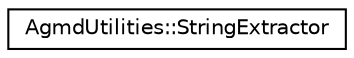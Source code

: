 digraph "Graphical Class Hierarchy"
{
  edge [fontname="Helvetica",fontsize="10",labelfontname="Helvetica",labelfontsize="10"];
  node [fontname="Helvetica",fontsize="10",shape=record];
  rankdir="LR";
  Node1 [label="AgmdUtilities::StringExtractor",height=0.2,width=0.4,color="black", fillcolor="white", style="filled",URL="$class_agmd_utilities_1_1_string_extractor.html"];
}
